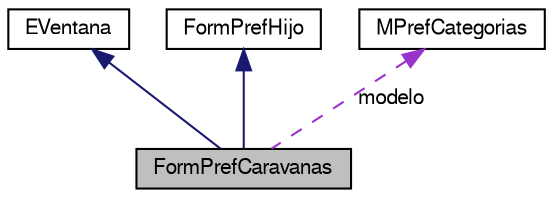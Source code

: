 digraph G
{
  bgcolor="transparent";
  edge [fontname="FreeSans",fontsize=10,labelfontname="FreeSans",labelfontsize=10];
  node [fontname="FreeSans",fontsize=10,shape=record];
  Node1 [label="FormPrefCaravanas",height=0.2,width=0.4,color="black", fillcolor="grey75", style="filled" fontcolor="black"];
  Node2 -> Node1 [dir=back,color="midnightblue",fontsize=10,style="solid",fontname="FreeSans"];
  Node2 [label="EVentana",height=0.2,width=0.4,color="black",URL="$classEVentana.html",tooltip="Ventana base de todas las ventanas."];
  Node3 -> Node1 [dir=back,color="midnightblue",fontsize=10,style="solid",fontname="FreeSans"];
  Node3 [label="FormPrefHijo",height=0.2,width=0.4,color="black",URL="$classFormPrefHijo.html",tooltip="Interfaz para los forms de configuracion."];
  Node4 -> Node1 [dir=back,color="darkorchid3",fontsize=10,style="dashed",label="modelo",fontname="FreeSans"];
  Node4 [label="MPrefCategorias",height=0.2,width=0.4,color="black",URL="$classMPrefCategorias.html"];
}
